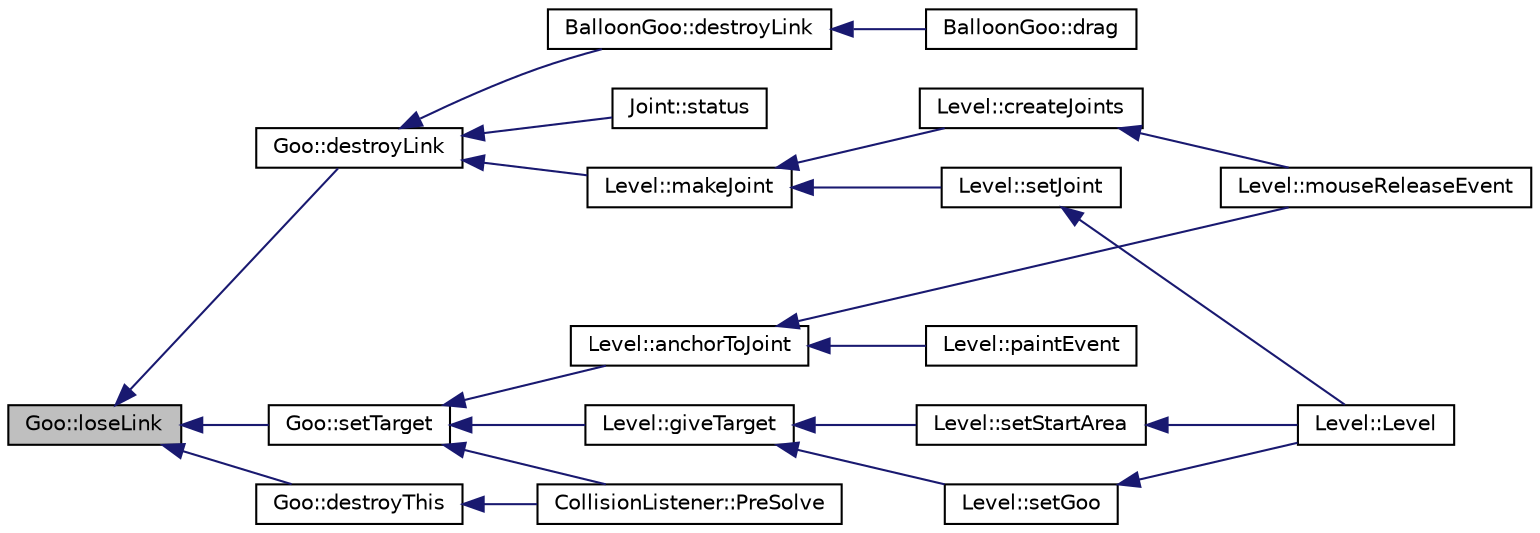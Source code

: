 digraph G
{
  edge [fontname="Helvetica",fontsize="10",labelfontname="Helvetica",labelfontsize="10"];
  node [fontname="Helvetica",fontsize="10",shape=record];
  rankdir="LR";
  Node1 [label="Goo::loseLink",height=0.2,width=0.4,color="black", fillcolor="grey75", style="filled" fontcolor="black"];
  Node1 -> Node2 [dir="back",color="midnightblue",fontsize="10",style="solid",fontname="Helvetica"];
  Node2 [label="Goo::destroyLink",height=0.2,width=0.4,color="black", fillcolor="white", style="filled",URL="$d5/d5d/classGoo.html#a8105c971d0f98551e80be333c4658447"];
  Node2 -> Node3 [dir="back",color="midnightblue",fontsize="10",style="solid",fontname="Helvetica"];
  Node3 [label="BalloonGoo::destroyLink",height=0.2,width=0.4,color="black", fillcolor="white", style="filled",URL="$da/dfa/classBalloonGoo.html#a59cf791c7a06780b5554c26a91db2f89"];
  Node3 -> Node4 [dir="back",color="midnightblue",fontsize="10",style="solid",fontname="Helvetica"];
  Node4 [label="BalloonGoo::drag",height=0.2,width=0.4,color="black", fillcolor="white", style="filled",URL="$da/dfa/classBalloonGoo.html#ae9ef25d1505c114f637edbfe9318ab2e"];
  Node2 -> Node5 [dir="back",color="midnightblue",fontsize="10",style="solid",fontname="Helvetica"];
  Node5 [label="Joint::status",height=0.2,width=0.4,color="black", fillcolor="white", style="filled",URL="$d7/d0a/classJoint.html#a89a605f4bba20f2448988412595f4360"];
  Node2 -> Node6 [dir="back",color="midnightblue",fontsize="10",style="solid",fontname="Helvetica"];
  Node6 [label="Level::makeJoint",height=0.2,width=0.4,color="black", fillcolor="white", style="filled",URL="$d2/d9d/classLevel.html#ab40a5647912f4ef6e3a70b0afd75027b"];
  Node6 -> Node7 [dir="back",color="midnightblue",fontsize="10",style="solid",fontname="Helvetica"];
  Node7 [label="Level::createJoints",height=0.2,width=0.4,color="black", fillcolor="white", style="filled",URL="$d2/d9d/classLevel.html#a753ed1a47f268859a713123dc640839c"];
  Node7 -> Node8 [dir="back",color="midnightblue",fontsize="10",style="solid",fontname="Helvetica"];
  Node8 [label="Level::mouseReleaseEvent",height=0.2,width=0.4,color="black", fillcolor="white", style="filled",URL="$d2/d9d/classLevel.html#a77722ba24f938b7a0707f755e635a8f6"];
  Node6 -> Node9 [dir="back",color="midnightblue",fontsize="10",style="solid",fontname="Helvetica"];
  Node9 [label="Level::setJoint",height=0.2,width=0.4,color="black", fillcolor="white", style="filled",URL="$d2/d9d/classLevel.html#a4ba1126389807119ad1d21bd51f86210"];
  Node9 -> Node10 [dir="back",color="midnightblue",fontsize="10",style="solid",fontname="Helvetica"];
  Node10 [label="Level::Level",height=0.2,width=0.4,color="black", fillcolor="white", style="filled",URL="$d2/d9d/classLevel.html#aab4805fc7397cd5ab9d9852a1d403a0d"];
  Node1 -> Node11 [dir="back",color="midnightblue",fontsize="10",style="solid",fontname="Helvetica"];
  Node11 [label="Goo::destroyThis",height=0.2,width=0.4,color="black", fillcolor="white", style="filled",URL="$d5/d5d/classGoo.html#a2879417db231461a5067113a311e840c"];
  Node11 -> Node12 [dir="back",color="midnightblue",fontsize="10",style="solid",fontname="Helvetica"];
  Node12 [label="CollisionListener::PreSolve",height=0.2,width=0.4,color="black", fillcolor="white", style="filled",URL="$d7/de9/classCollisionListener.html#accc6ff23dcbf8cbef31e68fe3c56837a"];
  Node1 -> Node13 [dir="back",color="midnightblue",fontsize="10",style="solid",fontname="Helvetica"];
  Node13 [label="Goo::setTarget",height=0.2,width=0.4,color="black", fillcolor="white", style="filled",URL="$d5/d5d/classGoo.html#add721a1deb890d600e912c3060322d5a"];
  Node13 -> Node12 [dir="back",color="midnightblue",fontsize="10",style="solid",fontname="Helvetica"];
  Node13 -> Node14 [dir="back",color="midnightblue",fontsize="10",style="solid",fontname="Helvetica"];
  Node14 [label="Level::anchorToJoint",height=0.2,width=0.4,color="black", fillcolor="white", style="filled",URL="$d2/d9d/classLevel.html#a20f76bdfac82b0edaf51a4a5b8c57131"];
  Node14 -> Node15 [dir="back",color="midnightblue",fontsize="10",style="solid",fontname="Helvetica"];
  Node15 [label="Level::paintEvent",height=0.2,width=0.4,color="black", fillcolor="white", style="filled",URL="$d2/d9d/classLevel.html#a20324b2e333c1fe625d150ae530843e3"];
  Node14 -> Node8 [dir="back",color="midnightblue",fontsize="10",style="solid",fontname="Helvetica"];
  Node13 -> Node16 [dir="back",color="midnightblue",fontsize="10",style="solid",fontname="Helvetica"];
  Node16 [label="Level::giveTarget",height=0.2,width=0.4,color="black", fillcolor="white", style="filled",URL="$d2/d9d/classLevel.html#a1e14fd63a3738f7ccf24c0a8ce144452"];
  Node16 -> Node17 [dir="back",color="midnightblue",fontsize="10",style="solid",fontname="Helvetica"];
  Node17 [label="Level::setStartArea",height=0.2,width=0.4,color="black", fillcolor="white", style="filled",URL="$d2/d9d/classLevel.html#ab70095fd87905c7905f13526919632d4"];
  Node17 -> Node10 [dir="back",color="midnightblue",fontsize="10",style="solid",fontname="Helvetica"];
  Node16 -> Node18 [dir="back",color="midnightblue",fontsize="10",style="solid",fontname="Helvetica"];
  Node18 [label="Level::setGoo",height=0.2,width=0.4,color="black", fillcolor="white", style="filled",URL="$d2/d9d/classLevel.html#ab1fa2ff467715c3792df7c3b35cf7ca6"];
  Node18 -> Node10 [dir="back",color="midnightblue",fontsize="10",style="solid",fontname="Helvetica"];
}
